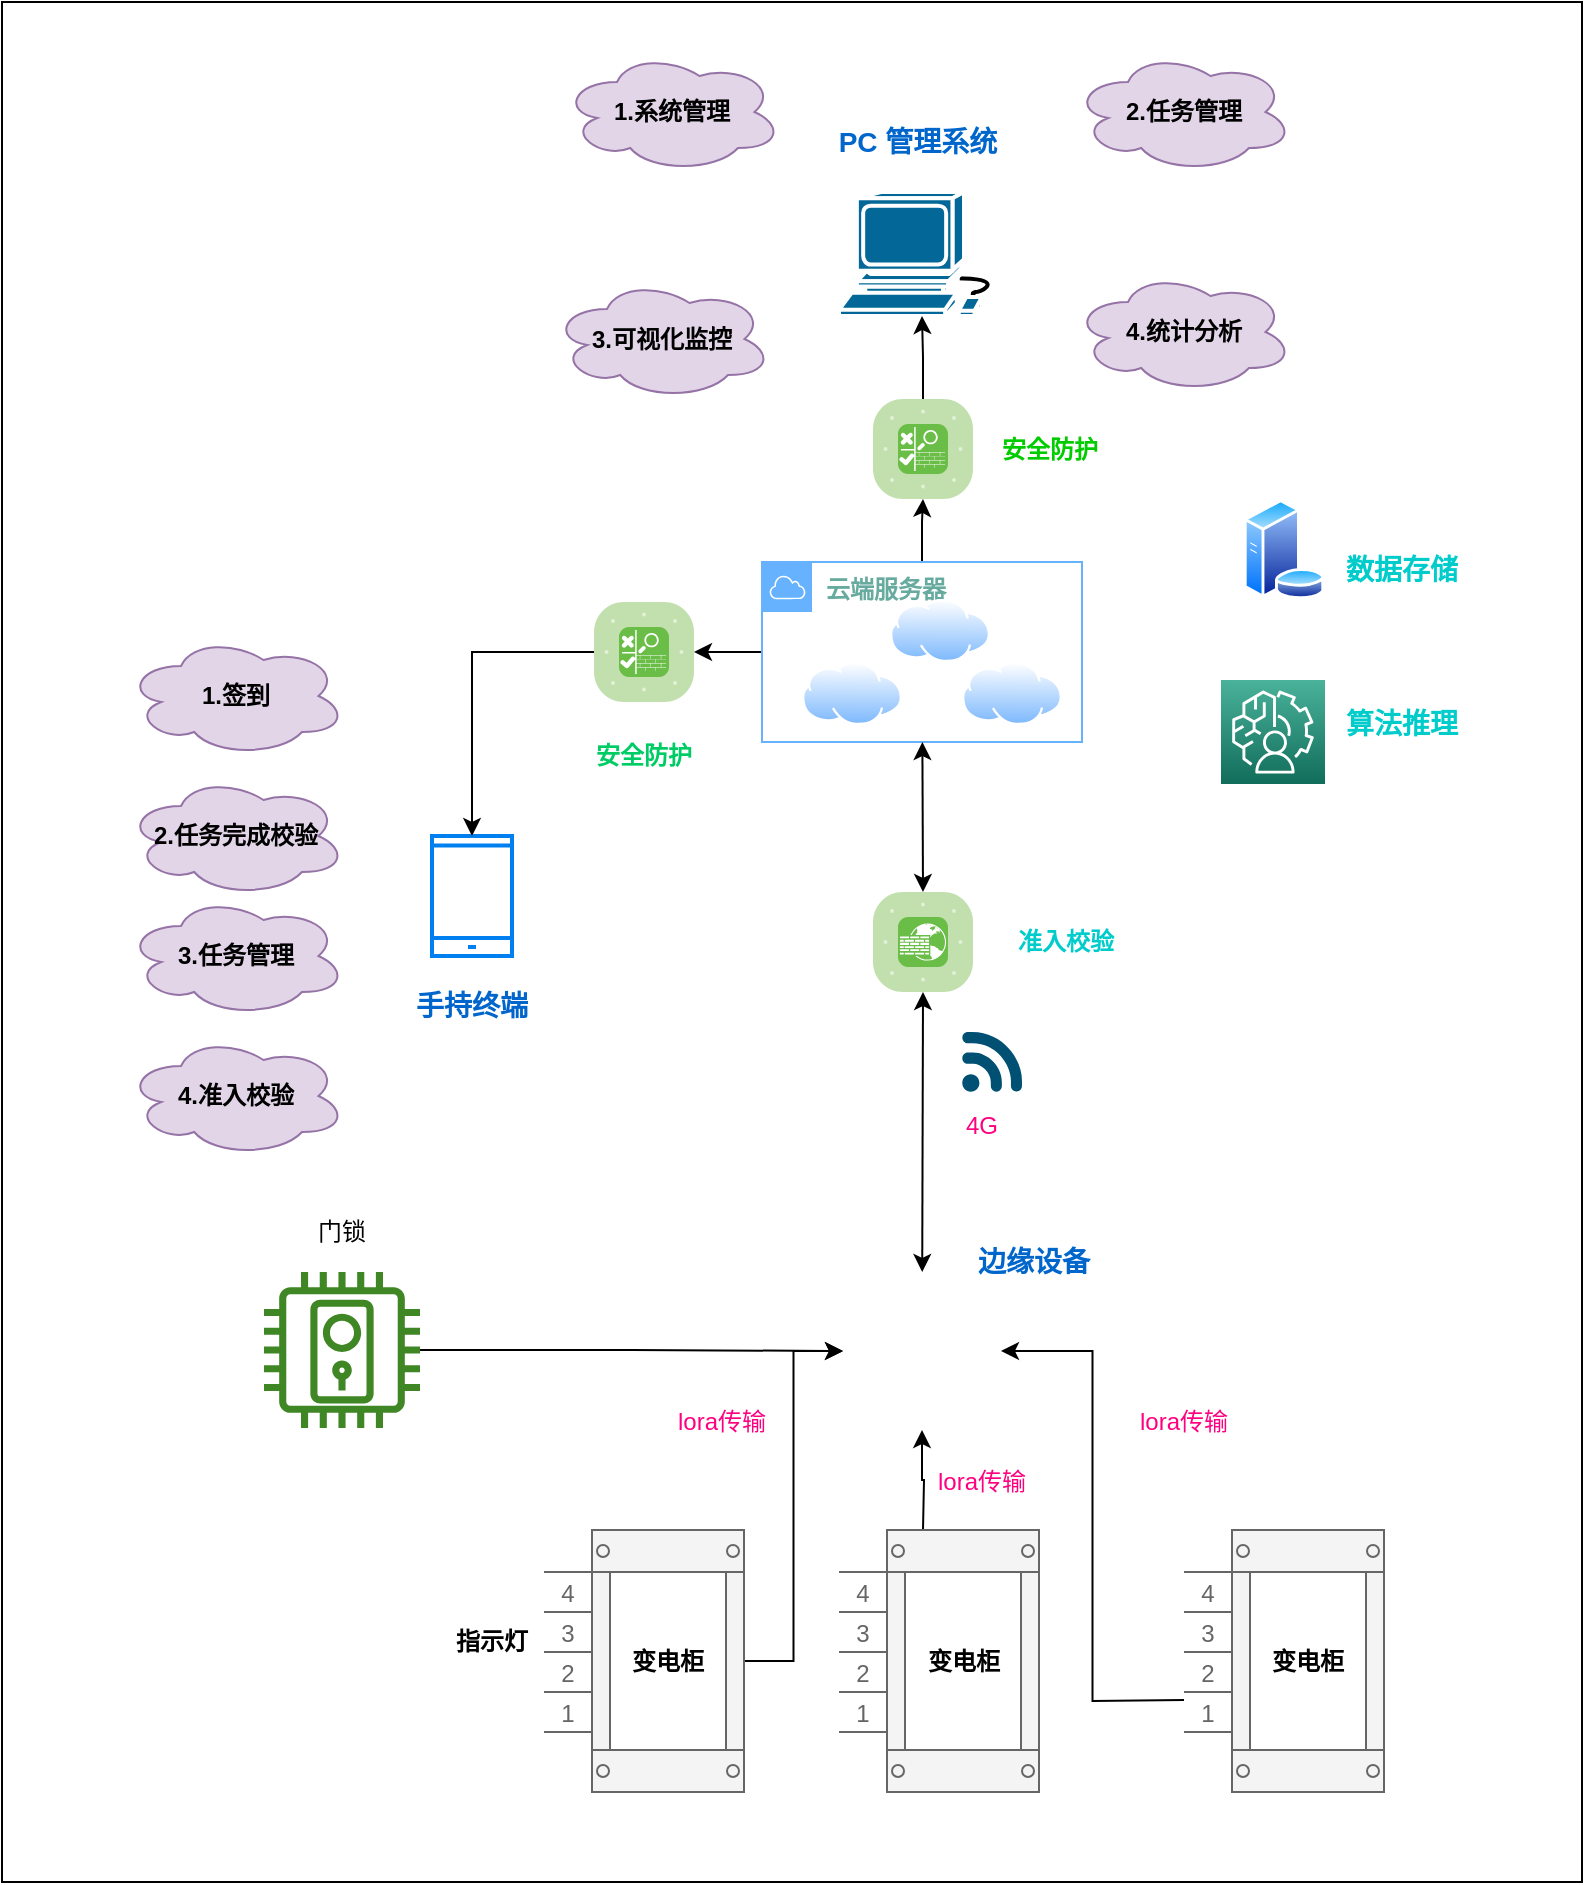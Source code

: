 <mxfile version="20.4.0" type="github">
  <diagram id="f5aA6mKZVOiBzjaRbKyW" name="第 1 页">
    <mxGraphModel dx="2062" dy="2259" grid="1" gridSize="10" guides="1" tooltips="1" connect="1" arrows="1" fold="1" page="1" pageScale="1" pageWidth="827" pageHeight="1169" math="0" shadow="0">
      <root>
        <mxCell id="0" />
        <mxCell id="1" parent="0" />
        <mxCell id="h2EVxIKH0hydPoliz-5T-83" value="" style="rounded=0;whiteSpace=wrap;html=1;fontSize=14;" parent="1" vertex="1">
          <mxGeometry x="20" y="-15" width="790" height="940" as="geometry" />
        </mxCell>
        <mxCell id="h2EVxIKH0hydPoliz-5T-13" style="edgeStyle=orthogonalEdgeStyle;rounded=0;orthogonalLoop=1;jettySize=auto;html=1;entryX=0;entryY=0.5;entryDx=0;entryDy=0;" parent="1" source="h2EVxIKH0hydPoliz-5T-1" target="h2EVxIKH0hydPoliz-5T-12" edge="1">
          <mxGeometry relative="1" as="geometry" />
        </mxCell>
        <mxCell id="h2EVxIKH0hydPoliz-5T-1" value="" style="strokeColor=#666666;html=1;verticalLabelPosition=bottom;labelBackgroundColor=#ffffff;verticalAlign=top;outlineConnect=0;shadow=0;dashed=0;shape=mxgraph.rackGeneral.container;fillColor2=#f4f4f4;container=1;collapsible=0;childLayout=rack;allowGaps=1;marginLeft=33;marginRight=9;marginTop=21;marginBottom=22;textColor=#666666;numDisp=ascend;" parent="1" vertex="1">
          <mxGeometry x="291" y="749" width="100" height="131" as="geometry" />
        </mxCell>
        <mxCell id="h2EVxIKH0hydPoliz-5T-51" value="变电柜" style="text;html=1;strokeColor=none;fillColor=none;align=center;verticalAlign=middle;whiteSpace=wrap;rounded=0;fontStyle=1" parent="h2EVxIKH0hydPoliz-5T-1" vertex="1">
          <mxGeometry x="33" y="50.5" width="58" height="30" as="geometry" />
        </mxCell>
        <mxCell id="h2EVxIKH0hydPoliz-5T-19" style="edgeStyle=orthogonalEdgeStyle;rounded=0;orthogonalLoop=1;jettySize=auto;html=1;" parent="1" source="h2EVxIKH0hydPoliz-5T-4" target="h2EVxIKH0hydPoliz-5T-12" edge="1">
          <mxGeometry relative="1" as="geometry" />
        </mxCell>
        <mxCell id="h2EVxIKH0hydPoliz-5T-4" value="" style="sketch=0;outlineConnect=0;fontColor=#232F3E;gradientColor=none;fillColor=#3F8624;strokeColor=none;dashed=0;verticalLabelPosition=bottom;verticalAlign=top;align=center;html=1;fontSize=12;fontStyle=0;aspect=fixed;pointerEvents=1;shape=mxgraph.aws4.door_lock;" parent="1" vertex="1">
          <mxGeometry x="151" y="620" width="78" height="78" as="geometry" />
        </mxCell>
        <mxCell id="h2EVxIKH0hydPoliz-5T-5" value="门锁" style="text;html=1;strokeColor=none;fillColor=none;align=center;verticalAlign=middle;whiteSpace=wrap;rounded=0;" parent="1" vertex="1">
          <mxGeometry x="160" y="585" width="60" height="30" as="geometry" />
        </mxCell>
        <mxCell id="h2EVxIKH0hydPoliz-5T-22" style="edgeStyle=orthogonalEdgeStyle;rounded=0;orthogonalLoop=1;jettySize=auto;html=1;" parent="1" target="h2EVxIKH0hydPoliz-5T-12" edge="1">
          <mxGeometry relative="1" as="geometry">
            <mxPoint x="480.5" y="749" as="sourcePoint" />
          </mxGeometry>
        </mxCell>
        <mxCell id="h2EVxIKH0hydPoliz-5T-15" style="edgeStyle=orthogonalEdgeStyle;rounded=0;orthogonalLoop=1;jettySize=auto;html=1;entryX=1;entryY=0.5;entryDx=0;entryDy=0;" parent="1" target="h2EVxIKH0hydPoliz-5T-12" edge="1">
          <mxGeometry relative="1" as="geometry">
            <mxPoint x="611" y="834" as="sourcePoint" />
          </mxGeometry>
        </mxCell>
        <mxCell id="h2EVxIKH0hydPoliz-5T-10" value="指示灯" style="text;html=1;strokeColor=none;fillColor=none;align=center;verticalAlign=middle;whiteSpace=wrap;rounded=0;fontStyle=1" parent="1" vertex="1">
          <mxGeometry x="235" y="790" width="60" height="30" as="geometry" />
        </mxCell>
        <mxCell id="h2EVxIKH0hydPoliz-5T-12" value="" style="shape=image;html=1;verticalAlign=top;verticalLabelPosition=bottom;labelBackgroundColor=#ffffff;imageAspect=0;aspect=fixed;image=https://cdn1.iconfinder.com/data/icons/nuvola2/128x128/apps/kcmpci.png" parent="1" vertex="1">
          <mxGeometry x="440.5" y="620" width="79" height="79" as="geometry" />
        </mxCell>
        <mxCell id="h2EVxIKH0hydPoliz-5T-24" value="" style="points=[[0.005,0.09,0],[0.08,0,0],[0.76,0.25,0],[1,0.92,0],[0.91,0.995,0],[0.57,0.995,0],[0.045,0.955,0],[0.005,0.43,0]];verticalLabelPosition=bottom;sketch=0;html=1;verticalAlign=top;aspect=fixed;align=center;pointerEvents=1;shape=mxgraph.cisco19.3g_4g_indicator;fillColor=#005073;strokeColor=none;" parent="1" vertex="1">
          <mxGeometry x="500" y="500" width="30" height="30" as="geometry" />
        </mxCell>
        <mxCell id="h2EVxIKH0hydPoliz-5T-63" value="" style="edgeStyle=orthogonalEdgeStyle;rounded=0;orthogonalLoop=1;jettySize=auto;html=1;" parent="1" source="h2EVxIKH0hydPoliz-5T-25" target="h2EVxIKH0hydPoliz-5T-61" edge="1">
          <mxGeometry relative="1" as="geometry" />
        </mxCell>
        <mxCell id="h2EVxIKH0hydPoliz-5T-68" value="" style="edgeStyle=orthogonalEdgeStyle;rounded=0;orthogonalLoop=1;jettySize=auto;html=1;" parent="1" source="h2EVxIKH0hydPoliz-5T-25" target="h2EVxIKH0hydPoliz-5T-62" edge="1">
          <mxGeometry relative="1" as="geometry" />
        </mxCell>
        <mxCell id="h2EVxIKH0hydPoliz-5T-25" value="&lt;b&gt;&lt;font color=&quot;#67ab9f&quot;&gt;云端服务器&lt;/font&gt;&lt;/b&gt;" style="sketch=0;outlineConnect=0;gradientColor=none;html=1;whiteSpace=wrap;fontSize=12;fontStyle=0;shape=mxgraph.aws4.group;grIcon=mxgraph.aws4.group_aws_cloud;strokeColor=#66B2FF;fillColor=none;verticalAlign=top;align=left;spacingLeft=30;fontColor=#AAB7B8;dashed=0;" parent="1" vertex="1">
          <mxGeometry x="400" y="265" width="160" height="90" as="geometry" />
        </mxCell>
        <mxCell id="h2EVxIKH0hydPoliz-5T-27" value="" style="aspect=fixed;perimeter=ellipsePerimeter;html=1;align=center;shadow=0;dashed=0;spacingTop=3;image;image=img/lib/active_directory/internet_cloud.svg;" parent="1" vertex="1">
          <mxGeometry x="420" y="315" width="50" height="31.5" as="geometry" />
        </mxCell>
        <mxCell id="h2EVxIKH0hydPoliz-5T-28" value="" style="aspect=fixed;perimeter=ellipsePerimeter;html=1;align=center;shadow=0;dashed=0;spacingTop=3;image;image=img/lib/active_directory/internet_cloud.svg;" parent="1" vertex="1">
          <mxGeometry x="464" y="283.5" width="50" height="31.5" as="geometry" />
        </mxCell>
        <mxCell id="h2EVxIKH0hydPoliz-5T-33" value="4G" style="text;html=1;strokeColor=none;fillColor=none;align=center;verticalAlign=middle;whiteSpace=wrap;rounded=0;fontColor=#FF0080;" parent="1" vertex="1">
          <mxGeometry x="480" y="532" width="60" height="30" as="geometry" />
        </mxCell>
        <mxCell id="h2EVxIKH0hydPoliz-5T-35" value="" style="html=1;verticalLabelPosition=bottom;align=center;labelBackgroundColor=#ffffff;verticalAlign=top;strokeWidth=2;strokeColor=#0080F0;shadow=0;dashed=0;shape=mxgraph.ios7.icons.smartphone;" parent="1" vertex="1">
          <mxGeometry x="235" y="402" width="40" height="60" as="geometry" />
        </mxCell>
        <mxCell id="h2EVxIKH0hydPoliz-5T-36" value="手持终端" style="text;html=1;strokeColor=none;fillColor=none;align=center;verticalAlign=middle;whiteSpace=wrap;rounded=0;fontStyle=1;fontSize=14;fontColor=#0066CC;" parent="1" vertex="1">
          <mxGeometry x="225" y="472" width="60" height="30" as="geometry" />
        </mxCell>
        <mxCell id="h2EVxIKH0hydPoliz-5T-38" value="" style="shape=mxgraph.cisco.computers_and_peripherals.workstation;html=1;pointerEvents=1;dashed=0;fillColor=#036897;strokeColor=#ffffff;strokeWidth=2;verticalLabelPosition=bottom;verticalAlign=top;align=center;outlineConnect=0;" parent="1" vertex="1">
          <mxGeometry x="438.5" y="80" width="83" height="62" as="geometry" />
        </mxCell>
        <mxCell id="h2EVxIKH0hydPoliz-5T-39" value="PC 管理系统" style="text;html=1;strokeColor=none;fillColor=none;align=center;verticalAlign=middle;whiteSpace=wrap;rounded=0;fontStyle=1;fontSize=14;fontColor=#0066CC;" parent="1" vertex="1">
          <mxGeometry x="434" y="40" width="87.5" height="30" as="geometry" />
        </mxCell>
        <mxCell id="h2EVxIKH0hydPoliz-5T-40" value="1.系统管理" style="ellipse;shape=cloud;whiteSpace=wrap;html=1;strokeColor=#9673a6;fontStyle=1;fillColor=#e1d5e7;" parent="1" vertex="1">
          <mxGeometry x="300" y="10" width="110" height="60" as="geometry" />
        </mxCell>
        <mxCell id="h2EVxIKH0hydPoliz-5T-41" value="3.可视化监控" style="ellipse;shape=cloud;whiteSpace=wrap;html=1;strokeColor=#9673a6;fontStyle=1;fillColor=#e1d5e7;" parent="1" vertex="1">
          <mxGeometry x="295" y="123.5" width="110" height="60" as="geometry" />
        </mxCell>
        <mxCell id="h2EVxIKH0hydPoliz-5T-42" value="2.任务管理" style="ellipse;shape=cloud;whiteSpace=wrap;html=1;strokeColor=#9673a6;fontStyle=1;fillColor=#e1d5e7;" parent="1" vertex="1">
          <mxGeometry x="555.5" y="10" width="110" height="60" as="geometry" />
        </mxCell>
        <mxCell id="h2EVxIKH0hydPoliz-5T-43" value="4.统计分析" style="ellipse;shape=cloud;whiteSpace=wrap;html=1;strokeColor=#9673a6;fontStyle=1;fillColor=#e1d5e7;" parent="1" vertex="1">
          <mxGeometry x="555.5" y="120" width="110" height="60" as="geometry" />
        </mxCell>
        <mxCell id="h2EVxIKH0hydPoliz-5T-44" value="1.签到" style="ellipse;shape=cloud;whiteSpace=wrap;html=1;strokeColor=#9673a6;fontStyle=1;fillColor=#e1d5e7;" parent="1" vertex="1">
          <mxGeometry x="82" y="302" width="110" height="60" as="geometry" />
        </mxCell>
        <mxCell id="h2EVxIKH0hydPoliz-5T-45" value="2.任务完成校验" style="ellipse;shape=cloud;whiteSpace=wrap;html=1;strokeColor=#9673a6;fontStyle=1;fillColor=#e1d5e7;" parent="1" vertex="1">
          <mxGeometry x="82" y="372" width="110" height="60" as="geometry" />
        </mxCell>
        <mxCell id="h2EVxIKH0hydPoliz-5T-46" value="3.任务管理" style="ellipse;shape=cloud;whiteSpace=wrap;html=1;strokeColor=#9673a6;fontStyle=1;fillColor=#e1d5e7;" parent="1" vertex="1">
          <mxGeometry x="82" y="432" width="110" height="60" as="geometry" />
        </mxCell>
        <mxCell id="h2EVxIKH0hydPoliz-5T-47" value="" style="aspect=fixed;perimeter=ellipsePerimeter;html=1;align=center;shadow=0;dashed=0;spacingTop=3;image;image=img/lib/active_directory/internet_cloud.svg;" parent="1" vertex="1">
          <mxGeometry x="500" y="315" width="50" height="31.5" as="geometry" />
        </mxCell>
        <mxCell id="h2EVxIKH0hydPoliz-5T-52" value="4.准入校验" style="ellipse;shape=cloud;whiteSpace=wrap;html=1;strokeColor=#9673a6;fontStyle=1;fillColor=#e1d5e7;" parent="1" vertex="1">
          <mxGeometry x="82" y="502" width="110" height="60" as="geometry" />
        </mxCell>
        <mxCell id="h2EVxIKH0hydPoliz-5T-54" value="" style="aspect=fixed;perimeter=ellipsePerimeter;html=1;align=center;shadow=0;dashed=0;spacingTop=3;image;image=img/lib/active_directory/database_server.svg;strokeColor=#66B2FF;" parent="1" vertex="1">
          <mxGeometry x="640.5" y="233.5" width="41" height="50" as="geometry" />
        </mxCell>
        <mxCell id="h2EVxIKH0hydPoliz-5T-57" value="" style="sketch=0;points=[[0,0,0],[0.25,0,0],[0.5,0,0],[0.75,0,0],[1,0,0],[0,1,0],[0.25,1,0],[0.5,1,0],[0.75,1,0],[1,1,0],[0,0.25,0],[0,0.5,0],[0,0.75,0],[1,0.25,0],[1,0.5,0],[1,0.75,0]];outlineConnect=0;fontColor=#232F3E;gradientColor=#4AB29A;gradientDirection=north;fillColor=#116D5B;strokeColor=#ffffff;dashed=0;verticalLabelPosition=bottom;verticalAlign=top;align=center;html=1;fontSize=12;fontStyle=0;aspect=fixed;shape=mxgraph.aws4.resourceIcon;resIcon=mxgraph.aws4.augmented_ai;" parent="1" vertex="1">
          <mxGeometry x="629.5" y="324" width="52" height="52" as="geometry" />
        </mxCell>
        <mxCell id="h2EVxIKH0hydPoliz-5T-58" value="算法推理" style="text;html=1;strokeColor=none;fillColor=none;align=center;verticalAlign=middle;whiteSpace=wrap;rounded=0;fontStyle=1;fontSize=14;fontColor=#00CCCC;" parent="1" vertex="1">
          <mxGeometry x="690" y="331" width="60" height="30" as="geometry" />
        </mxCell>
        <mxCell id="h2EVxIKH0hydPoliz-5T-59" value="数据存储" style="text;html=1;strokeColor=none;fillColor=none;align=center;verticalAlign=middle;whiteSpace=wrap;rounded=0;fontSize=14;fontStyle=1;fontColor=#00CCCC;" parent="1" vertex="1">
          <mxGeometry x="690" y="253.5" width="60" height="30" as="geometry" />
        </mxCell>
        <mxCell id="h2EVxIKH0hydPoliz-5T-60" style="edgeStyle=orthogonalEdgeStyle;rounded=0;orthogonalLoop=1;jettySize=auto;html=1;exitX=0.5;exitY=1;exitDx=0;exitDy=0;exitPerimeter=0;" parent="1" source="h2EVxIKH0hydPoliz-5T-57" target="h2EVxIKH0hydPoliz-5T-57" edge="1">
          <mxGeometry relative="1" as="geometry" />
        </mxCell>
        <mxCell id="h2EVxIKH0hydPoliz-5T-67" style="edgeStyle=orthogonalEdgeStyle;rounded=0;orthogonalLoop=1;jettySize=auto;html=1;" parent="1" source="h2EVxIKH0hydPoliz-5T-61" target="h2EVxIKH0hydPoliz-5T-38" edge="1">
          <mxGeometry relative="1" as="geometry" />
        </mxCell>
        <mxCell id="h2EVxIKH0hydPoliz-5T-61" value="" style="verticalLabelPosition=bottom;sketch=0;html=1;fillColor=#6ABD46;strokeColor=#ffffff;verticalAlign=top;align=center;points=[[0.085,0.085,0],[0.915,0.085,0],[0.915,0.915,0],[0.085,0.915,0],[0.25,0,0],[0.5,0,0],[0.75,0,0],[1,0.25,0],[1,0.5,0],[1,0.75,0],[0.75,1,0],[0.5,1,0],[0.25,1,0],[0,0.75,0],[0,0.5,0],[0,0.25,0]];pointerEvents=1;shape=mxgraph.cisco_safe.compositeIcon;bgIcon=mxgraph.cisco_safe.architecture.generic_appliance;resIcon=mxgraph.cisco_safe.architecture.web_application_firewall;" parent="1" vertex="1">
          <mxGeometry x="455.5" y="183.5" width="50" height="50" as="geometry" />
        </mxCell>
        <mxCell id="h2EVxIKH0hydPoliz-5T-69" style="edgeStyle=orthogonalEdgeStyle;rounded=0;orthogonalLoop=1;jettySize=auto;html=1;" parent="1" source="h2EVxIKH0hydPoliz-5T-62" target="h2EVxIKH0hydPoliz-5T-35" edge="1">
          <mxGeometry relative="1" as="geometry" />
        </mxCell>
        <mxCell id="h2EVxIKH0hydPoliz-5T-62" value="" style="verticalLabelPosition=bottom;sketch=0;html=1;fillColor=#6ABD46;strokeColor=#ffffff;verticalAlign=top;align=center;points=[[0.085,0.085,0],[0.915,0.085,0],[0.915,0.915,0],[0.085,0.915,0],[0.25,0,0],[0.5,0,0],[0.75,0,0],[1,0.25,0],[1,0.5,0],[1,0.75,0],[0.75,1,0],[0.5,1,0],[0.25,1,0],[0,0.75,0],[0,0.5,0],[0,0.25,0]];pointerEvents=1;shape=mxgraph.cisco_safe.compositeIcon;bgIcon=mxgraph.cisco_safe.architecture.generic_appliance;resIcon=mxgraph.cisco_safe.architecture.web_application_firewall;" parent="1" vertex="1">
          <mxGeometry x="316" y="285" width="50" height="50" as="geometry" />
        </mxCell>
        <mxCell id="h2EVxIKH0hydPoliz-5T-70" value="边缘设备" style="text;html=1;strokeColor=none;fillColor=none;align=center;verticalAlign=middle;whiteSpace=wrap;rounded=0;fontStyle=1;fontSize=14;fontColor=#0066CC;" parent="1" vertex="1">
          <mxGeometry x="505.5" y="600" width="60" height="30" as="geometry" />
        </mxCell>
        <mxCell id="h2EVxIKH0hydPoliz-5T-71" value="lora传输" style="text;html=1;strokeColor=none;fillColor=none;align=center;verticalAlign=middle;whiteSpace=wrap;rounded=0;fontColor=#FF0080;" parent="1" vertex="1">
          <mxGeometry x="480" y="710" width="60" height="30" as="geometry" />
        </mxCell>
        <mxCell id="h2EVxIKH0hydPoliz-5T-72" value="lora传输" style="text;html=1;strokeColor=none;fillColor=none;align=center;verticalAlign=middle;whiteSpace=wrap;rounded=0;fontColor=#FF0080;" parent="1" vertex="1">
          <mxGeometry x="350" y="680" width="60" height="30" as="geometry" />
        </mxCell>
        <mxCell id="h2EVxIKH0hydPoliz-5T-73" value="lora传输" style="text;html=1;strokeColor=none;fillColor=none;align=center;verticalAlign=middle;whiteSpace=wrap;rounded=0;fontColor=#FF0080;" parent="1" vertex="1">
          <mxGeometry x="580.5" y="680" width="60" height="30" as="geometry" />
        </mxCell>
        <mxCell id="h2EVxIKH0hydPoliz-5T-75" value="" style="verticalLabelPosition=bottom;sketch=0;html=1;fillColor=#6ABD46;strokeColor=#ffffff;verticalAlign=top;align=center;points=[[0.085,0.085,0],[0.915,0.085,0],[0.915,0.915,0],[0.085,0.915,0],[0.25,0,0],[0.5,0,0],[0.75,0,0],[1,0.25,0],[1,0.5,0],[1,0.75,0],[0.75,1,0],[0.5,1,0],[0.25,1,0],[0,0.75,0],[0,0.5,0],[0,0.25,0]];pointerEvents=1;shape=mxgraph.cisco_safe.compositeIcon;bgIcon=mxgraph.cisco_safe.architecture.generic_appliance;resIcon=mxgraph.cisco_safe.architecture.web_application_firewall_2;" parent="1" vertex="1">
          <mxGeometry x="455.5" y="430" width="50" height="50" as="geometry" />
        </mxCell>
        <mxCell id="h2EVxIKH0hydPoliz-5T-76" value="" style="endArrow=classic;startArrow=classic;html=1;rounded=0;entryX=0.5;entryY=1;entryDx=0;entryDy=0;entryPerimeter=0;" parent="1" source="h2EVxIKH0hydPoliz-5T-12" target="h2EVxIKH0hydPoliz-5T-75" edge="1">
          <mxGeometry width="50" height="50" relative="1" as="geometry">
            <mxPoint x="390" y="560" as="sourcePoint" />
            <mxPoint x="440" y="510" as="targetPoint" />
          </mxGeometry>
        </mxCell>
        <mxCell id="h2EVxIKH0hydPoliz-5T-77" value="" style="strokeColor=#666666;html=1;verticalLabelPosition=bottom;labelBackgroundColor=#ffffff;verticalAlign=top;outlineConnect=0;shadow=0;dashed=0;shape=mxgraph.rackGeneral.container;fillColor2=#f4f4f4;container=1;collapsible=0;childLayout=rack;allowGaps=1;marginLeft=33;marginRight=9;marginTop=21;marginBottom=22;textColor=#666666;numDisp=ascend;" parent="1" vertex="1">
          <mxGeometry x="438.5" y="749" width="100" height="131" as="geometry" />
        </mxCell>
        <mxCell id="h2EVxIKH0hydPoliz-5T-84" value="变电柜" style="text;html=1;strokeColor=none;fillColor=none;align=center;verticalAlign=middle;whiteSpace=wrap;rounded=0;fontStyle=1" parent="h2EVxIKH0hydPoliz-5T-77" vertex="1">
          <mxGeometry x="33" y="50.5" width="58" height="30" as="geometry" />
        </mxCell>
        <mxCell id="h2EVxIKH0hydPoliz-5T-78" value="" style="strokeColor=#666666;html=1;verticalLabelPosition=bottom;labelBackgroundColor=#ffffff;verticalAlign=top;outlineConnect=0;shadow=0;dashed=0;shape=mxgraph.rackGeneral.container;fillColor2=#f4f4f4;container=1;collapsible=0;childLayout=rack;allowGaps=1;marginLeft=33;marginRight=9;marginTop=21;marginBottom=22;textColor=#666666;numDisp=ascend;" parent="1" vertex="1">
          <mxGeometry x="611" y="749" width="100" height="131" as="geometry" />
        </mxCell>
        <mxCell id="h2EVxIKH0hydPoliz-5T-85" value="变电柜" style="text;html=1;strokeColor=none;fillColor=none;align=center;verticalAlign=middle;whiteSpace=wrap;rounded=0;fontStyle=1" parent="h2EVxIKH0hydPoliz-5T-78" vertex="1">
          <mxGeometry x="33" y="50.5" width="58" height="30" as="geometry" />
        </mxCell>
        <mxCell id="h2EVxIKH0hydPoliz-5T-79" value="安全防护" style="text;html=1;strokeColor=none;fillColor=none;align=center;verticalAlign=middle;whiteSpace=wrap;rounded=0;fontStyle=1;fontColor=#00CC66;" parent="1" vertex="1">
          <mxGeometry x="311" y="347" width="60" height="30" as="geometry" />
        </mxCell>
        <mxCell id="h2EVxIKH0hydPoliz-5T-80" value="安全防护" style="text;html=1;strokeColor=none;fillColor=none;align=center;verticalAlign=middle;whiteSpace=wrap;rounded=0;fontStyle=1;fontColor=#00CC00;" parent="1" vertex="1">
          <mxGeometry x="514" y="193.5" width="60" height="30" as="geometry" />
        </mxCell>
        <mxCell id="h2EVxIKH0hydPoliz-5T-81" value="" style="endArrow=classic;startArrow=classic;html=1;rounded=0;exitX=0.5;exitY=0;exitDx=0;exitDy=0;exitPerimeter=0;" parent="1" source="h2EVxIKH0hydPoliz-5T-75" target="h2EVxIKH0hydPoliz-5T-25" edge="1">
          <mxGeometry width="50" height="50" relative="1" as="geometry">
            <mxPoint x="390" y="560" as="sourcePoint" />
            <mxPoint x="440" y="510" as="targetPoint" />
          </mxGeometry>
        </mxCell>
        <mxCell id="h2EVxIKH0hydPoliz-5T-82" value="准入校验" style="text;html=1;strokeColor=none;fillColor=none;align=center;verticalAlign=middle;whiteSpace=wrap;rounded=0;fontStyle=1;fontColor=#00CCCC;" parent="1" vertex="1">
          <mxGeometry x="521.5" y="440" width="60" height="30" as="geometry" />
        </mxCell>
      </root>
    </mxGraphModel>
  </diagram>
</mxfile>
